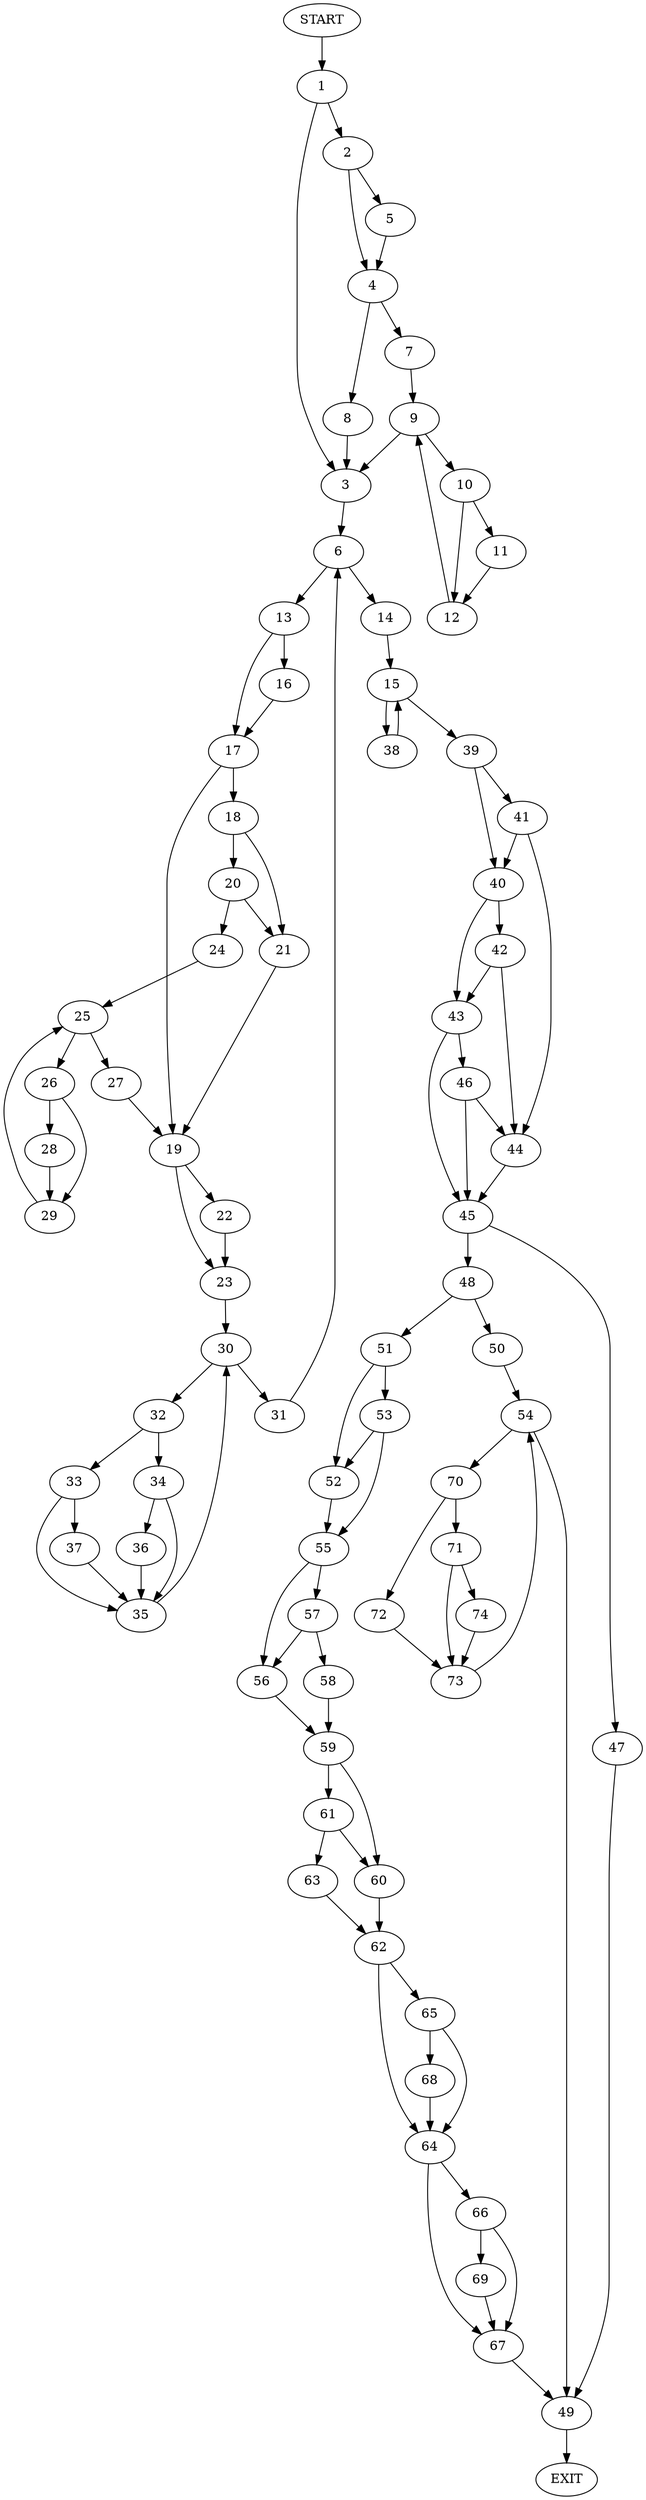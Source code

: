 digraph {
0 [label="START"]
75 [label="EXIT"]
0 -> 1
1 -> 2
1 -> 3
2 -> 4
2 -> 5
3 -> 6
4 -> 7
4 -> 8
5 -> 4
8 -> 3
7 -> 9
9 -> 3
9 -> 10
10 -> 11
10 -> 12
11 -> 12
12 -> 9
6 -> 13
6 -> 14
14 -> 15
13 -> 16
13 -> 17
17 -> 18
17 -> 19
16 -> 17
18 -> 20
18 -> 21
19 -> 22
19 -> 23
21 -> 19
20 -> 24
20 -> 21
24 -> 25
25 -> 26
25 -> 27
26 -> 28
26 -> 29
27 -> 19
29 -> 25
28 -> 29
22 -> 23
23 -> 30
30 -> 31
30 -> 32
32 -> 33
32 -> 34
31 -> 6
34 -> 35
34 -> 36
33 -> 35
33 -> 37
35 -> 30
36 -> 35
37 -> 35
15 -> 38
15 -> 39
38 -> 15
39 -> 40
39 -> 41
40 -> 42
40 -> 43
41 -> 40
41 -> 44
44 -> 45
42 -> 44
42 -> 43
43 -> 45
43 -> 46
46 -> 45
46 -> 44
45 -> 47
45 -> 48
47 -> 49
48 -> 50
48 -> 51
49 -> 75
51 -> 52
51 -> 53
50 -> 54
53 -> 55
53 -> 52
52 -> 55
55 -> 56
55 -> 57
57 -> 56
57 -> 58
56 -> 59
58 -> 59
59 -> 60
59 -> 61
60 -> 62
61 -> 63
61 -> 60
63 -> 62
62 -> 64
62 -> 65
64 -> 66
64 -> 67
65 -> 64
65 -> 68
68 -> 64
66 -> 67
66 -> 69
67 -> 49
69 -> 67
54 -> 70
54 -> 49
70 -> 71
70 -> 72
71 -> 73
71 -> 74
72 -> 73
73 -> 54
74 -> 73
}
